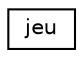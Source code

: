 digraph "Graphical Class Hierarchy"
{
  edge [fontname="Helvetica",fontsize="10",labelfontname="Helvetica",labelfontsize="10"];
  node [fontname="Helvetica",fontsize="10",shape=record];
  rankdir="LR";
  Node0 [label="jeu",height=0.2,width=0.4,color="black", fillcolor="white", style="filled",URL="$classjeu.html",tooltip="permet de jouer apres la creation de personnage "];
}
